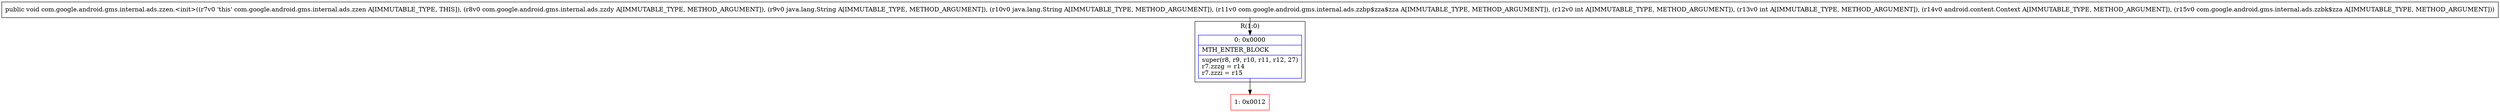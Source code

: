 digraph "CFG forcom.google.android.gms.internal.ads.zzen.\<init\>(Lcom\/google\/android\/gms\/internal\/ads\/zzdy;Ljava\/lang\/String;Ljava\/lang\/String;Lcom\/google\/android\/gms\/internal\/ads\/zzbp$zza$zza;IILandroid\/content\/Context;Lcom\/google\/android\/gms\/internal\/ads\/zzbk$zza;)V" {
subgraph cluster_Region_443173209 {
label = "R(1:0)";
node [shape=record,color=blue];
Node_0 [shape=record,label="{0\:\ 0x0000|MTH_ENTER_BLOCK\l|super(r8, r9, r10, r11, r12, 27)\lr7.zzzg = r14\lr7.zzzi = r15\l}"];
}
Node_1 [shape=record,color=red,label="{1\:\ 0x0012}"];
MethodNode[shape=record,label="{public void com.google.android.gms.internal.ads.zzen.\<init\>((r7v0 'this' com.google.android.gms.internal.ads.zzen A[IMMUTABLE_TYPE, THIS]), (r8v0 com.google.android.gms.internal.ads.zzdy A[IMMUTABLE_TYPE, METHOD_ARGUMENT]), (r9v0 java.lang.String A[IMMUTABLE_TYPE, METHOD_ARGUMENT]), (r10v0 java.lang.String A[IMMUTABLE_TYPE, METHOD_ARGUMENT]), (r11v0 com.google.android.gms.internal.ads.zzbp$zza$zza A[IMMUTABLE_TYPE, METHOD_ARGUMENT]), (r12v0 int A[IMMUTABLE_TYPE, METHOD_ARGUMENT]), (r13v0 int A[IMMUTABLE_TYPE, METHOD_ARGUMENT]), (r14v0 android.content.Context A[IMMUTABLE_TYPE, METHOD_ARGUMENT]), (r15v0 com.google.android.gms.internal.ads.zzbk$zza A[IMMUTABLE_TYPE, METHOD_ARGUMENT])) }"];
MethodNode -> Node_0;
Node_0 -> Node_1;
}

